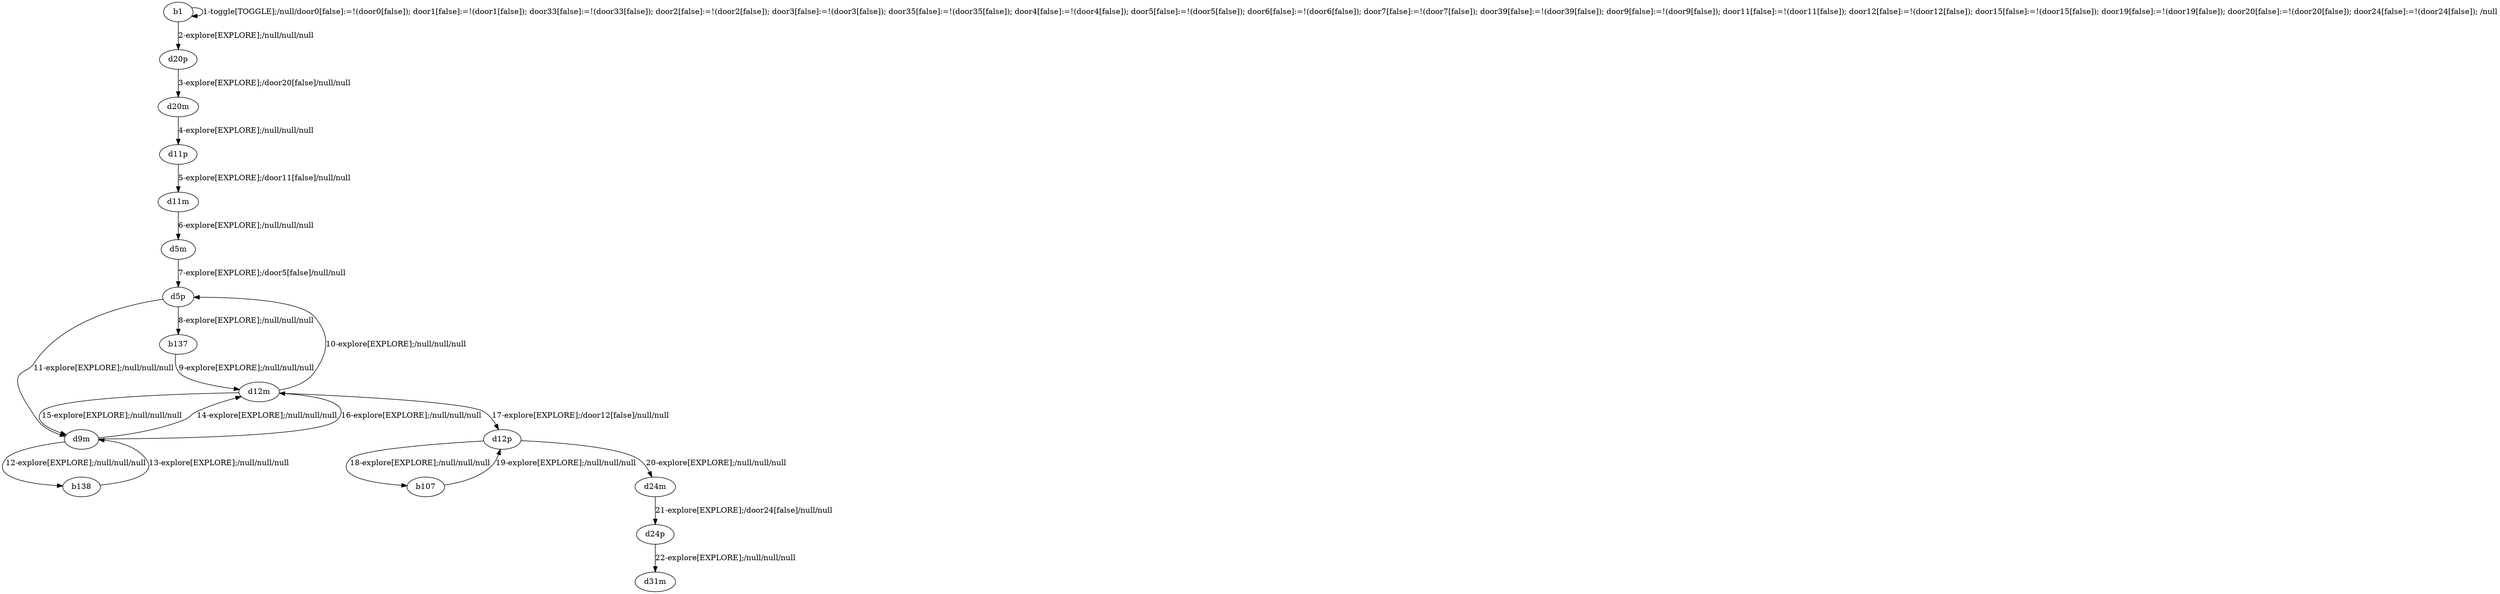 # Total number of goals covered by this test: 2
# b138 --> d9m
# b107 --> d12p

digraph g {
"b1" -> "b1" [label = "1-toggle[TOGGLE];/null/door0[false]:=!(door0[false]); door1[false]:=!(door1[false]); door33[false]:=!(door33[false]); door2[false]:=!(door2[false]); door3[false]:=!(door3[false]); door35[false]:=!(door35[false]); door4[false]:=!(door4[false]); door5[false]:=!(door5[false]); door6[false]:=!(door6[false]); door7[false]:=!(door7[false]); door39[false]:=!(door39[false]); door9[false]:=!(door9[false]); door11[false]:=!(door11[false]); door12[false]:=!(door12[false]); door15[false]:=!(door15[false]); door19[false]:=!(door19[false]); door20[false]:=!(door20[false]); door24[false]:=!(door24[false]); /null"];
"b1" -> "d20p" [label = "2-explore[EXPLORE];/null/null/null"];
"d20p" -> "d20m" [label = "3-explore[EXPLORE];/door20[false]/null/null"];
"d20m" -> "d11p" [label = "4-explore[EXPLORE];/null/null/null"];
"d11p" -> "d11m" [label = "5-explore[EXPLORE];/door11[false]/null/null"];
"d11m" -> "d5m" [label = "6-explore[EXPLORE];/null/null/null"];
"d5m" -> "d5p" [label = "7-explore[EXPLORE];/door5[false]/null/null"];
"d5p" -> "b137" [label = "8-explore[EXPLORE];/null/null/null"];
"b137" -> "d12m" [label = "9-explore[EXPLORE];/null/null/null"];
"d12m" -> "d5p" [label = "10-explore[EXPLORE];/null/null/null"];
"d5p" -> "d9m" [label = "11-explore[EXPLORE];/null/null/null"];
"d9m" -> "b138" [label = "12-explore[EXPLORE];/null/null/null"];
"b138" -> "d9m" [label = "13-explore[EXPLORE];/null/null/null"];
"d9m" -> "d12m" [label = "14-explore[EXPLORE];/null/null/null"];
"d12m" -> "d9m" [label = "15-explore[EXPLORE];/null/null/null"];
"d9m" -> "d12m" [label = "16-explore[EXPLORE];/null/null/null"];
"d12m" -> "d12p" [label = "17-explore[EXPLORE];/door12[false]/null/null"];
"d12p" -> "b107" [label = "18-explore[EXPLORE];/null/null/null"];
"b107" -> "d12p" [label = "19-explore[EXPLORE];/null/null/null"];
"d12p" -> "d24m" [label = "20-explore[EXPLORE];/null/null/null"];
"d24m" -> "d24p" [label = "21-explore[EXPLORE];/door24[false]/null/null"];
"d24p" -> "d31m" [label = "22-explore[EXPLORE];/null/null/null"];
}